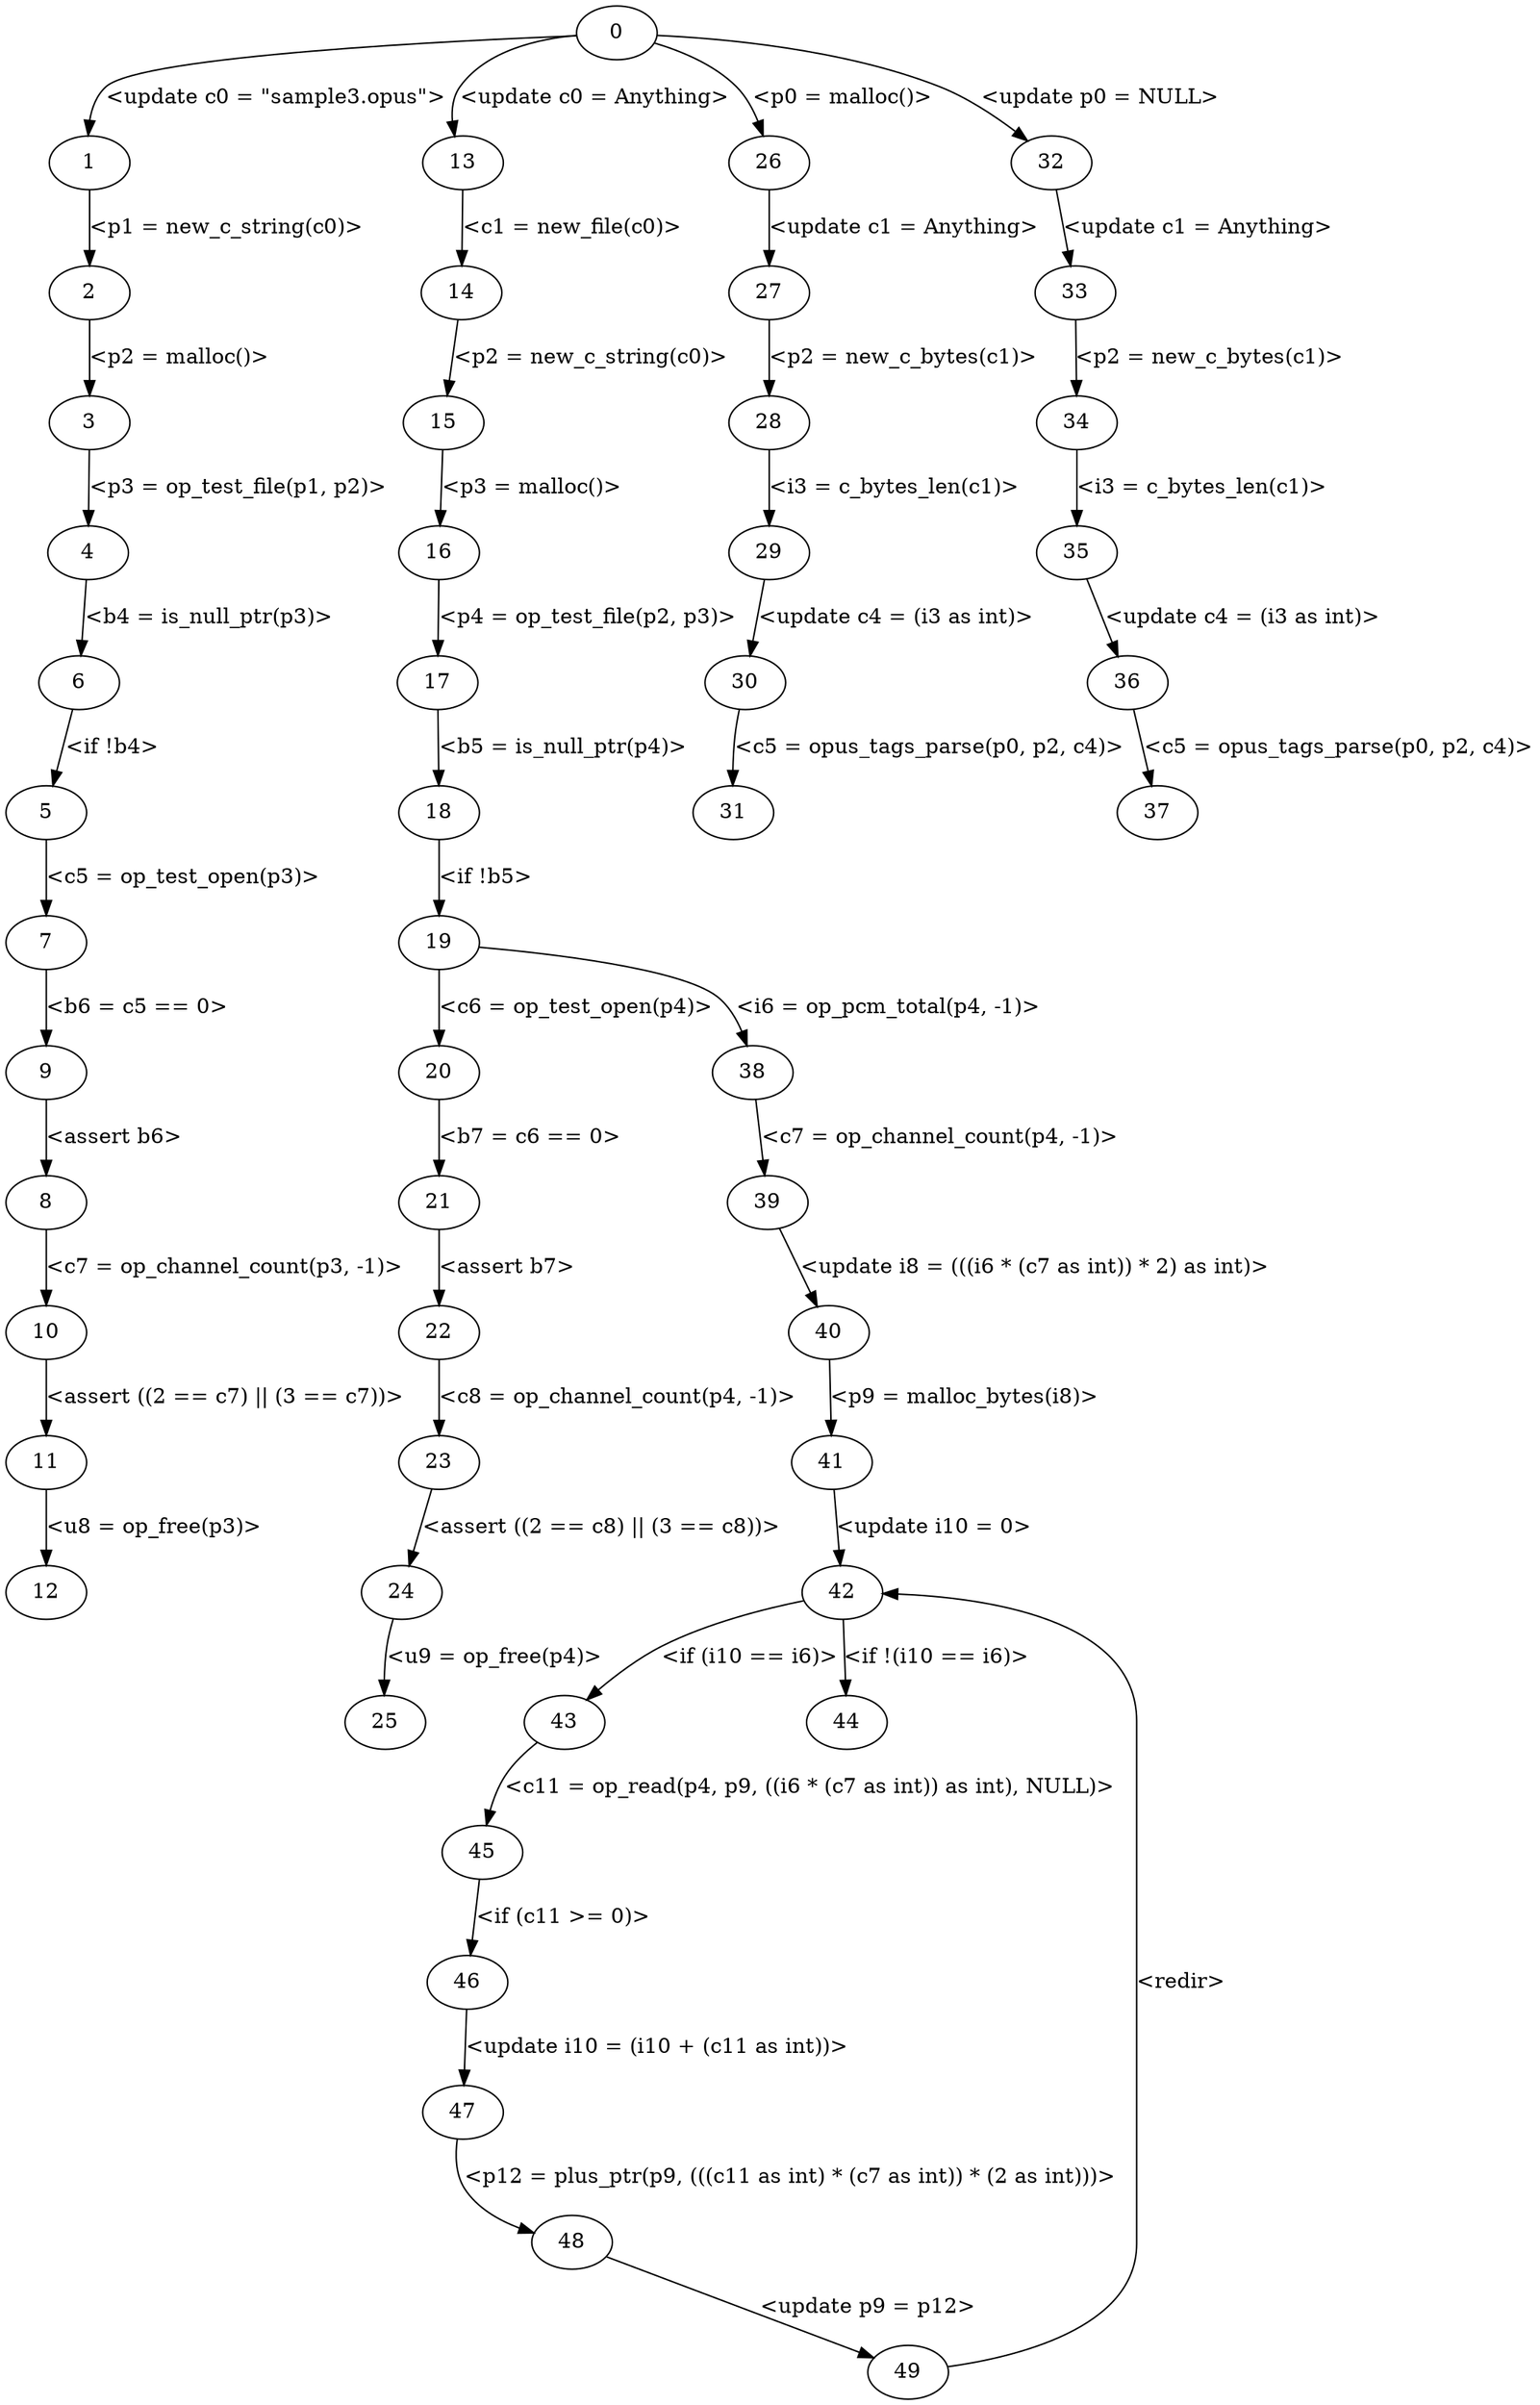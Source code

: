 digraph {
    0 [label=0];
    1 [label=1];
    2 [label=2];
    3 [label=3];
    4 [label=4];
    5 [label=5];
    6 [label=6];
    7 [label=7];
    8 [label=8];
    9 [label=9];
    10 [label=10];
    11 [label=11];
    12 [label=12];
    13 [label=13];
    14 [label=14];
    15 [label=15];
    16 [label=16];
    17 [label=17];
    18 [label=18];
    19 [label=19];
    20 [label=20];
    21 [label=21];
    22 [label=22];
    23 [label=23];
    24 [label=24];
    25 [label=25];
    26 [label=26];
    27 [label=27];
    28 [label=28];
    29 [label=29];
    30 [label=30];
    31 [label=31];
    32 [label=32];
    33 [label=33];
    34 [label=34];
    35 [label=35];
    36 [label=36];
    37 [label=37];
    38 [label=38];
    39 [label=39];
    40 [label=40];
    41 [label=41];
    42 [label=42];
    43 [label=43];
    44 [label=44];
    45 [label=45];
    46 [label=46];
    47 [label=47];
    48 [label=48];
    49 [label=49];
    0 -> 1 [label="<update c0 = \"sample3.opus\">"];
    0 -> 13 [label="<update c0 = Anything>"];
    0 -> 26 [label="<p0 = malloc()>"];
    0 -> 32 [label="<update p0 = NULL>"];
    1 -> 2 [label="<p1 = new_c_string(c0)>"];
    2 -> 3 [label="<p2 = malloc()>"];
    3 -> 4 [label="<p3 = op_test_file(p1, p2)>"];
    4 -> 6 [label="<b4 = is_null_ptr(p3)>"];
    5 -> 7 [label="<c5 = op_test_open(p3)>"];
    6 -> 5 [label="<if !b4>"];
    7 -> 9 [label="<b6 = c5 == 0>"];
    8 -> 10 [label="<c7 = op_channel_count(p3, -1)>"];
    9 -> 8 [label="<assert b6>"];
    10 -> 11 [label="<assert ((2 == c7) || (3 == c7))>"];
    11 -> 12 [label="<u8 = op_free(p3)>"];
    13 -> 14 [label="<c1 = new_file(c0)>"];
    14 -> 15 [label="<p2 = new_c_string(c0)>"];
    15 -> 16 [label="<p3 = malloc()>"];
    16 -> 17 [label="<p4 = op_test_file(p2, p3)>"];
    17 -> 18 [label="<b5 = is_null_ptr(p4)>"];
    18 -> 19 [label="<if !b5>"];
    19 -> 20 [label="<c6 = op_test_open(p4)>"];
    19 -> 38 [label="<i6 = op_pcm_total(p4, -1)>"];
    20 -> 21 [label="<b7 = c6 == 0>"];
    21 -> 22 [label="<assert b7>"];
    22 -> 23 [label="<c8 = op_channel_count(p4, -1)>"];
    23 -> 24 [label="<assert ((2 == c8) || (3 == c8))>"];
    24 -> 25 [label="<u9 = op_free(p4)>"];
    26 -> 27 [label="<update c1 = Anything>"];
    27 -> 28 [label="<p2 = new_c_bytes(c1)>"];
    28 -> 29 [label="<i3 = c_bytes_len(c1)>"];
    29 -> 30 [label="<update c4 = (i3 as int)>"];
    30 -> 31 [label="<c5 = opus_tags_parse(p0, p2, c4)>"];
    32 -> 33 [label="<update c1 = Anything>"];
    33 -> 34 [label="<p2 = new_c_bytes(c1)>"];
    34 -> 35 [label="<i3 = c_bytes_len(c1)>"];
    35 -> 36 [label="<update c4 = (i3 as int)>"];
    36 -> 37 [label="<c5 = opus_tags_parse(p0, p2, c4)>"];
    38 -> 39 [label="<c7 = op_channel_count(p4, -1)>"];
    39 -> 40 [label="<update i8 = (((i6 * (c7 as int)) * 2) as int)>"];
    40 -> 41 [label="<p9 = malloc_bytes(i8)>"];
    41 -> 42 [label="<update i10 = 0>"];
    42 -> 43 [label="<if (i10 == i6)>"];
    42 -> 44 [label="<if !(i10 == i6)>"];
    43 -> 45 [label="<c11 = op_read(p4, p9, ((i6 * (c7 as int)) as int), NULL)>"];
    45 -> 46 [label="<if (c11 >= 0)>"];
    46 -> 47 [label="<update i10 = (i10 + (c11 as int))>"];
    47 -> 48 [label="<p12 = plus_ptr(p9, (((c11 as int) * (c7 as int)) * (2 as int)))>"];
    48 -> 49 [label="<update p9 = p12>"];
    49 -> 42 [label="<redir>"];
}
